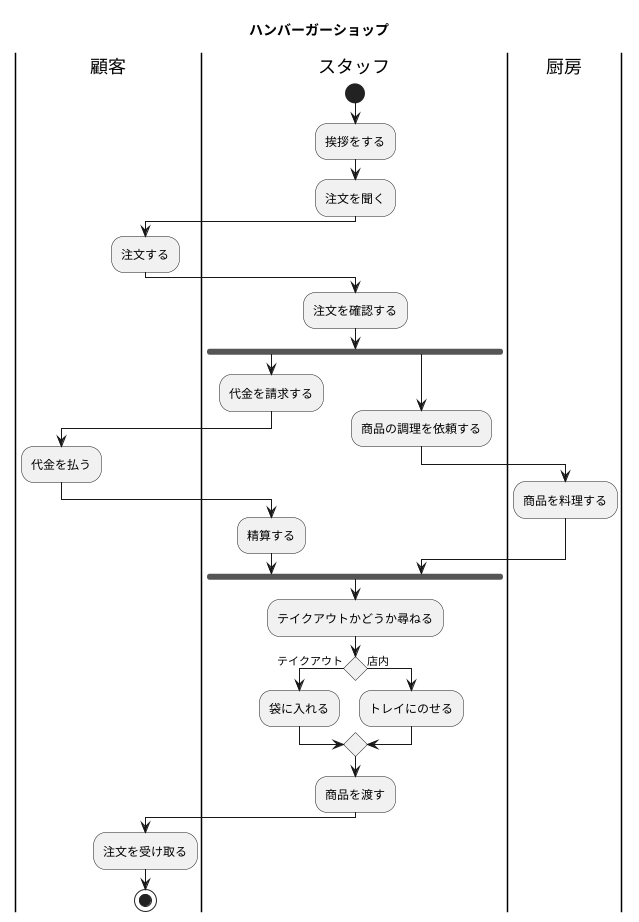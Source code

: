 @startuml ハンバーガーショップ
title ハンバーガーショップ

|顧客|
|スタッフ|
|厨房|

|スタッフ|
start
:挨拶をする;
:注文を聞く;
|顧客|
:注文する;
|スタッフ|
:注文を確認する;

fork
    :代金を請求する;
    |顧客|
    :代金を払う;
    |スタッフ|
    :精算する;
fork again
    :商品の調理を依頼する;
    |厨房|
    :商品を料理する;
    |スタッフ|
end fork

:テイクアウトかどうか尋ねる;
if () is (テイクアウト) then
    :袋に入れる;
else (店内)
    :トレイにのせる;
endif
:商品を渡す;
|顧客|
:注文を受け取る;

stop

@enduml